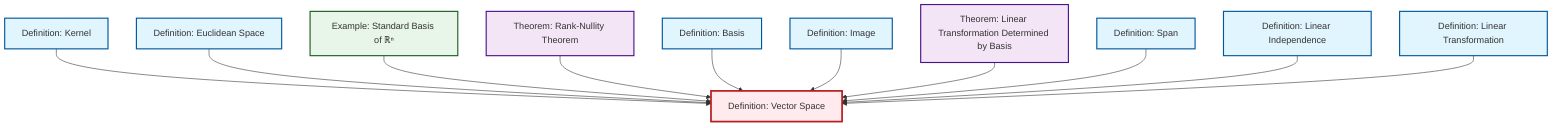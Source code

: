 graph TD
    classDef definition fill:#e1f5fe,stroke:#01579b,stroke-width:2px
    classDef theorem fill:#f3e5f5,stroke:#4a148c,stroke-width:2px
    classDef axiom fill:#fff3e0,stroke:#e65100,stroke-width:2px
    classDef example fill:#e8f5e9,stroke:#1b5e20,stroke-width:2px
    classDef current fill:#ffebee,stroke:#b71c1c,stroke-width:3px
    thm-rank-nullity["Theorem: Rank-Nullity Theorem"]:::theorem
    ex-standard-basis-rn["Example: Standard Basis of ℝⁿ"]:::example
    def-vector-space["Definition: Vector Space"]:::definition
    def-linear-independence["Definition: Linear Independence"]:::definition
    def-image["Definition: Image"]:::definition
    def-linear-transformation["Definition: Linear Transformation"]:::definition
    thm-linear-transformation-basis["Theorem: Linear Transformation Determined by Basis"]:::theorem
    def-kernel["Definition: Kernel"]:::definition
    def-span["Definition: Span"]:::definition
    def-euclidean-space["Definition: Euclidean Space"]:::definition
    def-basis["Definition: Basis"]:::definition
    def-kernel --> def-vector-space
    def-euclidean-space --> def-vector-space
    ex-standard-basis-rn --> def-vector-space
    thm-rank-nullity --> def-vector-space
    def-basis --> def-vector-space
    def-image --> def-vector-space
    thm-linear-transformation-basis --> def-vector-space
    def-span --> def-vector-space
    def-linear-independence --> def-vector-space
    def-linear-transformation --> def-vector-space
    class def-vector-space current
